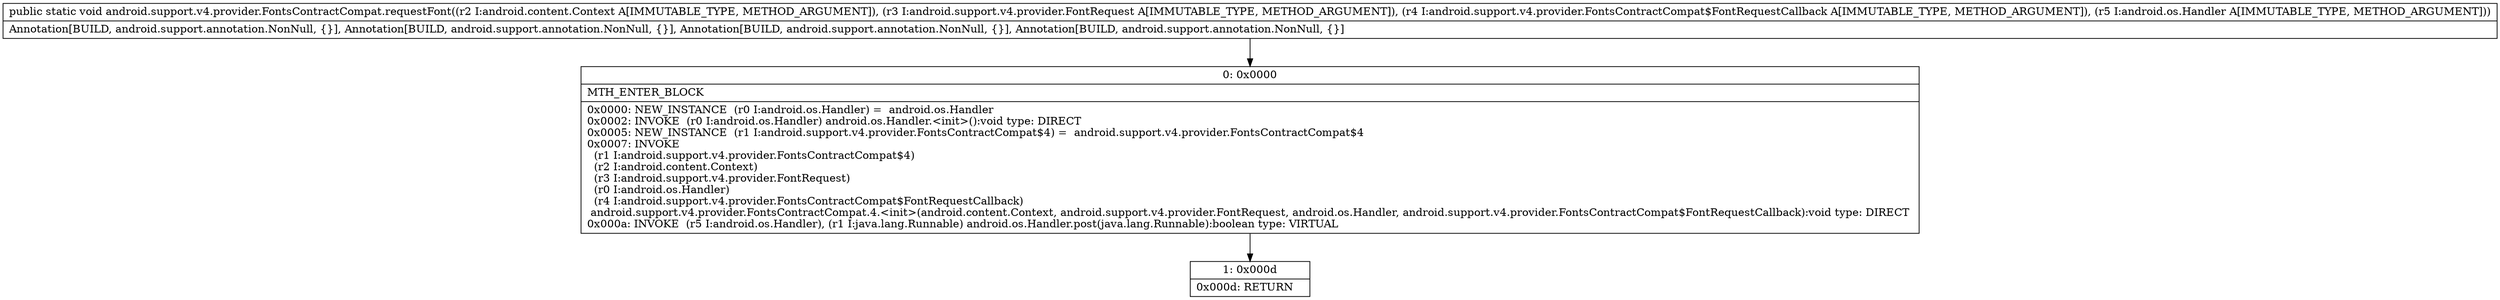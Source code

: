digraph "CFG forandroid.support.v4.provider.FontsContractCompat.requestFont(Landroid\/content\/Context;Landroid\/support\/v4\/provider\/FontRequest;Landroid\/support\/v4\/provider\/FontsContractCompat$FontRequestCallback;Landroid\/os\/Handler;)V" {
Node_0 [shape=record,label="{0\:\ 0x0000|MTH_ENTER_BLOCK\l|0x0000: NEW_INSTANCE  (r0 I:android.os.Handler) =  android.os.Handler \l0x0002: INVOKE  (r0 I:android.os.Handler) android.os.Handler.\<init\>():void type: DIRECT \l0x0005: NEW_INSTANCE  (r1 I:android.support.v4.provider.FontsContractCompat$4) =  android.support.v4.provider.FontsContractCompat$4 \l0x0007: INVOKE  \l  (r1 I:android.support.v4.provider.FontsContractCompat$4)\l  (r2 I:android.content.Context)\l  (r3 I:android.support.v4.provider.FontRequest)\l  (r0 I:android.os.Handler)\l  (r4 I:android.support.v4.provider.FontsContractCompat$FontRequestCallback)\l android.support.v4.provider.FontsContractCompat.4.\<init\>(android.content.Context, android.support.v4.provider.FontRequest, android.os.Handler, android.support.v4.provider.FontsContractCompat$FontRequestCallback):void type: DIRECT \l0x000a: INVOKE  (r5 I:android.os.Handler), (r1 I:java.lang.Runnable) android.os.Handler.post(java.lang.Runnable):boolean type: VIRTUAL \l}"];
Node_1 [shape=record,label="{1\:\ 0x000d|0x000d: RETURN   \l}"];
MethodNode[shape=record,label="{public static void android.support.v4.provider.FontsContractCompat.requestFont((r2 I:android.content.Context A[IMMUTABLE_TYPE, METHOD_ARGUMENT]), (r3 I:android.support.v4.provider.FontRequest A[IMMUTABLE_TYPE, METHOD_ARGUMENT]), (r4 I:android.support.v4.provider.FontsContractCompat$FontRequestCallback A[IMMUTABLE_TYPE, METHOD_ARGUMENT]), (r5 I:android.os.Handler A[IMMUTABLE_TYPE, METHOD_ARGUMENT]))  | Annotation[BUILD, android.support.annotation.NonNull, \{\}], Annotation[BUILD, android.support.annotation.NonNull, \{\}], Annotation[BUILD, android.support.annotation.NonNull, \{\}], Annotation[BUILD, android.support.annotation.NonNull, \{\}]\l}"];
MethodNode -> Node_0;
Node_0 -> Node_1;
}

